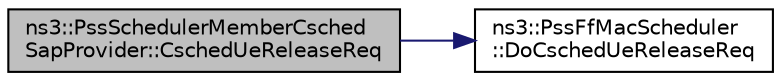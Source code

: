 digraph "ns3::PssSchedulerMemberCschedSapProvider::CschedUeReleaseReq"
{
  edge [fontname="Helvetica",fontsize="10",labelfontname="Helvetica",labelfontsize="10"];
  node [fontname="Helvetica",fontsize="10",shape=record];
  rankdir="LR";
  Node1 [label="ns3::PssSchedulerMemberCsched\lSapProvider::CschedUeReleaseReq",height=0.2,width=0.4,color="black", fillcolor="grey75", style="filled", fontcolor="black"];
  Node1 -> Node2 [color="midnightblue",fontsize="10",style="solid"];
  Node2 [label="ns3::PssFfMacScheduler\l::DoCschedUeReleaseReq",height=0.2,width=0.4,color="black", fillcolor="white", style="filled",URL="$d1/d8a/classns3_1_1PssFfMacScheduler.html#a0c850cfa3552f209936e930680566acd"];
}
